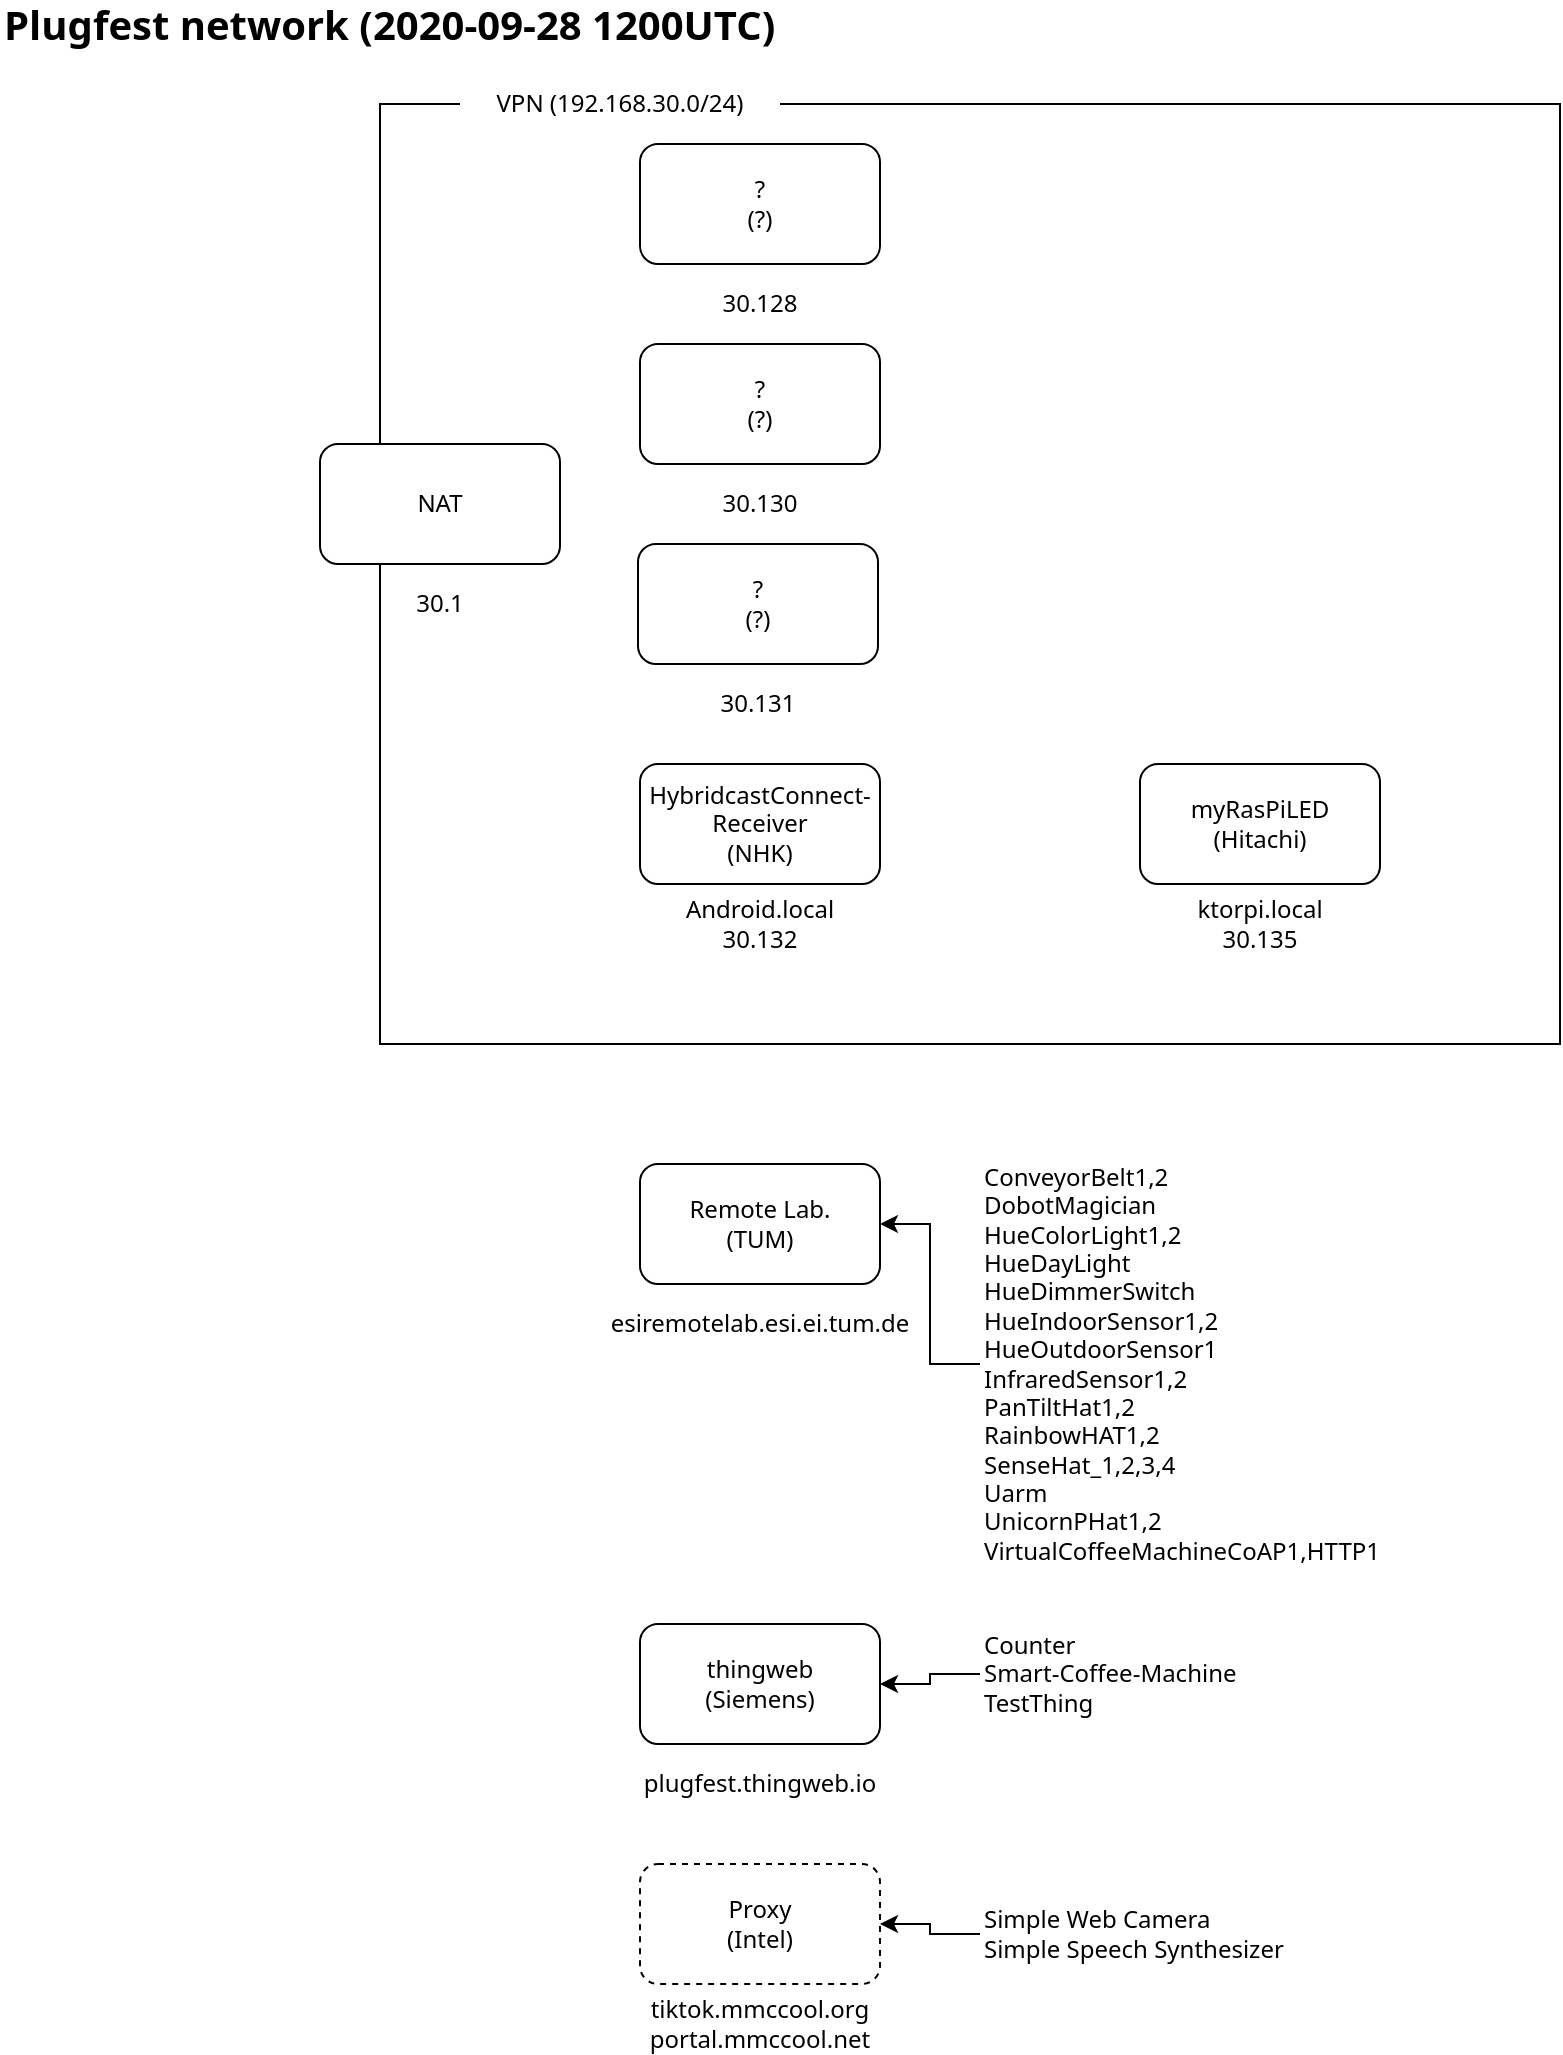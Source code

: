 <mxfile version="13.7.5" type="github">
  <diagram id="u5zMc34dIf03BYUIIh_0" name="Page-1">
    <mxGraphModel dx="945" dy="1152" grid="1" gridSize="10" guides="1" tooltips="1" connect="1" arrows="1" fold="1" page="1" pageScale="1" pageWidth="850" pageHeight="1100" math="0" shadow="0">
      <root>
        <mxCell id="0" />
        <mxCell id="1" parent="0" />
        <mxCell id="Yr2aDynTFDVX90KfaygX-19" value="" style="rounded=0;whiteSpace=wrap;html=1;align=center;fontFamily=Noto Sans;fontSource=https%3A%2F%2Ffonts.googleapis.com%2Fcss%3Ffamily%3DNoto%2BSans;" parent="1" vertex="1">
          <mxGeometry x="200" y="60" width="590" height="470" as="geometry" />
        </mxCell>
        <mxCell id="Yr2aDynTFDVX90KfaygX-9" value="" style="group;fontFamily=Noto Sans;fontSource=https%3A%2F%2Ffonts.googleapis.com%2Fcss%3Ffamily%3DNoto%2BSans;" parent="1" vertex="1" connectable="0">
          <mxGeometry x="580" y="390" width="120" height="90" as="geometry" />
        </mxCell>
        <mxCell id="Yr2aDynTFDVX90KfaygX-3" value="myRasPiLED&lt;br&gt;(Hitachi)" style="rounded=1;whiteSpace=wrap;html=1;fontFamily=Noto Sans;fontSource=https%3A%2F%2Ffonts.googleapis.com%2Fcss%3Ffamily%3DNoto%2BSans;" parent="Yr2aDynTFDVX90KfaygX-9" vertex="1">
          <mxGeometry width="120" height="60" as="geometry" />
        </mxCell>
        <mxCell id="Yr2aDynTFDVX90KfaygX-4" value="ktorpi.local&lt;br&gt;30.135" style="text;html=1;strokeColor=none;fillColor=none;align=center;verticalAlign=middle;whiteSpace=wrap;rounded=0;fontFamily=Noto Sans;fontSource=https%3A%2F%2Ffonts.googleapis.com%2Fcss%3Ffamily%3DNoto%2BSans;" parent="Yr2aDynTFDVX90KfaygX-9" vertex="1">
          <mxGeometry x="40" y="70" width="40" height="20" as="geometry" />
        </mxCell>
        <mxCell id="Yr2aDynTFDVX90KfaygX-10" value="" style="group;fontFamily=Noto Sans;fontSource=https%3A%2F%2Ffonts.googleapis.com%2Fcss%3Ffamily%3DNoto%2BSans;" parent="1" vertex="1" connectable="0">
          <mxGeometry x="330" y="180" width="120" height="90" as="geometry" />
        </mxCell>
        <mxCell id="Yr2aDynTFDVX90KfaygX-7" value="?&lt;br&gt;(?)" style="rounded=1;whiteSpace=wrap;html=1;fontFamily=Noto Sans;fontSource=https%3A%2F%2Ffonts.googleapis.com%2Fcss%3Ffamily%3DNoto%2BSans;" parent="Yr2aDynTFDVX90KfaygX-10" vertex="1">
          <mxGeometry width="120" height="60" as="geometry" />
        </mxCell>
        <mxCell id="Yr2aDynTFDVX90KfaygX-8" value="30.130" style="text;html=1;strokeColor=none;fillColor=none;align=center;verticalAlign=middle;whiteSpace=wrap;rounded=0;fontFamily=Noto Sans;fontSource=https%3A%2F%2Ffonts.googleapis.com%2Fcss%3Ffamily%3DNoto%2BSans;" parent="Yr2aDynTFDVX90KfaygX-10" vertex="1">
          <mxGeometry x="40" y="70" width="40" height="20" as="geometry" />
        </mxCell>
        <mxCell id="Yr2aDynTFDVX90KfaygX-11" value="" style="group;fontFamily=Noto Sans;fontSource=https%3A%2F%2Ffonts.googleapis.com%2Fcss%3Ffamily%3DNoto%2BSans;" parent="1" vertex="1" connectable="0">
          <mxGeometry x="330" y="80" width="120" height="90" as="geometry" />
        </mxCell>
        <mxCell id="Yr2aDynTFDVX90KfaygX-5" value="?&lt;br&gt;(?)" style="rounded=1;whiteSpace=wrap;html=1;fontFamily=Noto Sans;fontSource=https%3A%2F%2Ffonts.googleapis.com%2Fcss%3Ffamily%3DNoto%2BSans;" parent="Yr2aDynTFDVX90KfaygX-11" vertex="1">
          <mxGeometry width="120" height="60" as="geometry" />
        </mxCell>
        <mxCell id="Yr2aDynTFDVX90KfaygX-6" value="30.128" style="text;html=1;strokeColor=none;fillColor=none;align=center;verticalAlign=middle;whiteSpace=wrap;rounded=0;fontFamily=Noto Sans;fontSource=https%3A%2F%2Ffonts.googleapis.com%2Fcss%3Ffamily%3DNoto%2BSans;" parent="Yr2aDynTFDVX90KfaygX-11" vertex="1">
          <mxGeometry x="40" y="70" width="40" height="20" as="geometry" />
        </mxCell>
        <mxCell id="Yr2aDynTFDVX90KfaygX-16" value="" style="group;fontFamily=Noto Sans;fontSource=https%3A%2F%2Ffonts.googleapis.com%2Fcss%3Ffamily%3DNoto%2BSans;" parent="1" vertex="1" connectable="0">
          <mxGeometry x="170" y="230" width="120" height="90" as="geometry" />
        </mxCell>
        <mxCell id="Yr2aDynTFDVX90KfaygX-17" value="NAT" style="rounded=1;whiteSpace=wrap;html=1;fontFamily=Noto Sans;fontSource=https%3A%2F%2Ffonts.googleapis.com%2Fcss%3Ffamily%3DNoto%2BSans;" parent="Yr2aDynTFDVX90KfaygX-16" vertex="1">
          <mxGeometry width="120" height="60" as="geometry" />
        </mxCell>
        <mxCell id="Yr2aDynTFDVX90KfaygX-18" value="30.1" style="text;html=1;strokeColor=none;fillColor=none;align=center;verticalAlign=middle;whiteSpace=wrap;rounded=0;fontFamily=Noto Sans;fontSource=https%3A%2F%2Ffonts.googleapis.com%2Fcss%3Ffamily%3DNoto%2BSans;" parent="Yr2aDynTFDVX90KfaygX-16" vertex="1">
          <mxGeometry x="40" y="70" width="40" height="20" as="geometry" />
        </mxCell>
        <mxCell id="Yr2aDynTFDVX90KfaygX-20" value="VPN (192.168.30.0/24)" style="text;html=1;align=center;verticalAlign=middle;whiteSpace=wrap;rounded=0;fillColor=#FFFFFF;fontFamily=Noto Sans;fontSource=https%3A%2F%2Ffonts.googleapis.com%2Fcss%3Ffamily%3DNoto%2BSans;" parent="1" vertex="1">
          <mxGeometry x="240" y="50" width="160" height="20" as="geometry" />
        </mxCell>
        <mxCell id="Yr2aDynTFDVX90KfaygX-21" value="" style="group;fontFamily=Noto Sans;fontSource=https%3A%2F%2Ffonts.googleapis.com%2Fcss%3Ffamily%3DNoto%2BSans;" parent="1" vertex="1" connectable="0">
          <mxGeometry x="330" y="590" width="120" height="90" as="geometry" />
        </mxCell>
        <mxCell id="Yr2aDynTFDVX90KfaygX-22" value="Remote Lab.&lt;br&gt;(TUM)" style="rounded=1;whiteSpace=wrap;html=1;fontFamily=Noto Sans;fontSource=https%3A%2F%2Ffonts.googleapis.com%2Fcss%3Ffamily%3DNoto%2BSans;" parent="Yr2aDynTFDVX90KfaygX-21" vertex="1">
          <mxGeometry width="120" height="60" as="geometry" />
        </mxCell>
        <mxCell id="Yr2aDynTFDVX90KfaygX-23" value="esiremotelab.esi.ei.tum.de" style="text;html=1;strokeColor=none;fillColor=none;align=center;verticalAlign=middle;whiteSpace=wrap;rounded=0;fontFamily=Noto Sans;fontSource=https%3A%2F%2Ffonts.googleapis.com%2Fcss%3Ffamily%3DNoto%2BSans;" parent="Yr2aDynTFDVX90KfaygX-21" vertex="1">
          <mxGeometry x="40" y="70" width="40" height="20" as="geometry" />
        </mxCell>
        <mxCell id="Yr2aDynTFDVX90KfaygX-30" style="edgeStyle=orthogonalEdgeStyle;rounded=0;orthogonalLoop=1;jettySize=auto;html=1;exitX=0;exitY=0.5;exitDx=0;exitDy=0;entryX=1;entryY=0.5;entryDx=0;entryDy=0;fontFamily=Noto Sans;fontSource=https%3A%2F%2Ffonts.googleapis.com%2Fcss%3Ffamily%3DNoto%2BSans;" parent="1" source="Yr2aDynTFDVX90KfaygX-24" target="Yr2aDynTFDVX90KfaygX-22" edge="1">
          <mxGeometry relative="1" as="geometry" />
        </mxCell>
        <mxCell id="Yr2aDynTFDVX90KfaygX-24" value="ConveyorBelt1,2&lt;br&gt;DobotMagician&lt;br&gt;HueColorLight1,2&lt;br&gt;HueDayLight&lt;br&gt;HueDimmerSwitch&lt;br&gt;HueIndoorSensor1,2&lt;br&gt;HueOutdoorSensor1&lt;br&gt;InfraredSensor1,2&lt;br&gt;PanTiltHat1,2&lt;br&gt;RainbowHAT1,2&lt;br&gt;SenseHat_1,2,3,4&lt;br&gt;Uarm&lt;br&gt;UnicornPHat1,2&lt;br&gt;VirtualCoffeeMachineCoAP1,HTTP1&lt;br&gt;" style="text;html=1;strokeColor=none;fillColor=none;align=left;verticalAlign=middle;whiteSpace=wrap;rounded=0;fontFamily=Noto Sans;fontSource=https%3A%2F%2Ffonts.googleapis.com%2Fcss%3Ffamily%3DNoto%2BSans;" parent="1" vertex="1">
          <mxGeometry x="500" y="590" width="200" height="200" as="geometry" />
        </mxCell>
        <mxCell id="Yr2aDynTFDVX90KfaygX-25" value="" style="group;fontFamily=Noto Sans;fontSource=https%3A%2F%2Ffonts.googleapis.com%2Fcss%3Ffamily%3DNoto%2BSans;" parent="1" vertex="1" connectable="0">
          <mxGeometry x="330" y="820" width="120" height="90" as="geometry" />
        </mxCell>
        <mxCell id="Yr2aDynTFDVX90KfaygX-26" value="thingweb&lt;br&gt;(Siemens)" style="rounded=1;whiteSpace=wrap;html=1;fontFamily=Noto Sans;fontSource=https%3A%2F%2Ffonts.googleapis.com%2Fcss%3Ffamily%3DNoto%2BSans;" parent="Yr2aDynTFDVX90KfaygX-25" vertex="1">
          <mxGeometry width="120" height="60" as="geometry" />
        </mxCell>
        <mxCell id="Yr2aDynTFDVX90KfaygX-27" value="plugfest.thingweb.io" style="text;html=1;strokeColor=none;fillColor=none;align=center;verticalAlign=middle;whiteSpace=wrap;rounded=0;fontFamily=Noto Sans;fontSource=https%3A%2F%2Ffonts.googleapis.com%2Fcss%3Ffamily%3DNoto%2BSans;" parent="Yr2aDynTFDVX90KfaygX-25" vertex="1">
          <mxGeometry x="40" y="70" width="40" height="20" as="geometry" />
        </mxCell>
        <mxCell id="Yr2aDynTFDVX90KfaygX-33" style="edgeStyle=orthogonalEdgeStyle;rounded=0;orthogonalLoop=1;jettySize=auto;html=1;exitX=0;exitY=0.5;exitDx=0;exitDy=0;entryX=1;entryY=0.5;entryDx=0;entryDy=0;fontFamily=Noto Sans;fontSource=https%3A%2F%2Ffonts.googleapis.com%2Fcss%3Ffamily%3DNoto%2BSans;" parent="1" source="Yr2aDynTFDVX90KfaygX-28" target="Yr2aDynTFDVX90KfaygX-26" edge="1">
          <mxGeometry relative="1" as="geometry" />
        </mxCell>
        <mxCell id="Yr2aDynTFDVX90KfaygX-28" value="Counter&lt;br&gt;Smart-Coffee-Machine&lt;br&gt;TestThing" style="text;html=1;strokeColor=none;fillColor=none;align=left;verticalAlign=middle;whiteSpace=wrap;rounded=0;fontFamily=Noto Sans;fontSource=https%3A%2F%2Ffonts.googleapis.com%2Fcss%3Ffamily%3DNoto%2BSans;" parent="1" vertex="1">
          <mxGeometry x="500" y="820" width="210" height="50" as="geometry" />
        </mxCell>
        <mxCell id="Yr2aDynTFDVX90KfaygX-35" value="Plugfest network (2020-09-28 1200UTC)" style="text;html=1;strokeColor=none;fillColor=none;align=left;verticalAlign=middle;whiteSpace=wrap;rounded=0;fontFamily=Noto Sans;fontSource=https%3A%2F%2Ffonts.googleapis.com%2Fcss%3Ffamily%3DNoto%2BSans;fontStyle=1;fontSize=20;" parent="1" vertex="1">
          <mxGeometry x="10" y="10" width="450" height="20" as="geometry" />
        </mxCell>
        <mxCell id="Wgf2KxVO73DfJVwTnlXT-1" value="" style="group;fontFamily=Noto Sans;fontSource=https%3A%2F%2Ffonts.googleapis.com%2Fcss%3Ffamily%3DNoto%2BSans;" vertex="1" connectable="0" parent="1">
          <mxGeometry x="329" y="280" width="120" height="90" as="geometry" />
        </mxCell>
        <mxCell id="Wgf2KxVO73DfJVwTnlXT-2" value="?&lt;br&gt;(?)" style="rounded=1;whiteSpace=wrap;html=1;fontFamily=Noto Sans;fontSource=https%3A%2F%2Ffonts.googleapis.com%2Fcss%3Ffamily%3DNoto%2BSans;" vertex="1" parent="Wgf2KxVO73DfJVwTnlXT-1">
          <mxGeometry width="120" height="60" as="geometry" />
        </mxCell>
        <mxCell id="Wgf2KxVO73DfJVwTnlXT-3" value="30.131" style="text;html=1;strokeColor=none;fillColor=none;align=center;verticalAlign=middle;whiteSpace=wrap;rounded=0;fontFamily=Noto Sans;fontSource=https%3A%2F%2Ffonts.googleapis.com%2Fcss%3Ffamily%3DNoto%2BSans;" vertex="1" parent="Wgf2KxVO73DfJVwTnlXT-1">
          <mxGeometry x="40" y="70" width="40" height="20" as="geometry" />
        </mxCell>
        <mxCell id="Wgf2KxVO73DfJVwTnlXT-4" value="" style="group;fontFamily=Noto Sans;fontSource=https%3A%2F%2Ffonts.googleapis.com%2Fcss%3Ffamily%3DNoto%2BSans;" vertex="1" connectable="0" parent="1">
          <mxGeometry x="330" y="390" width="120" height="90" as="geometry" />
        </mxCell>
        <mxCell id="Wgf2KxVO73DfJVwTnlXT-5" value="HybridcastConnect-&lt;br&gt;Receiver&lt;br&gt;(NHK)" style="rounded=1;whiteSpace=wrap;html=1;fontFamily=Noto Sans;fontSource=https%3A%2F%2Ffonts.googleapis.com%2Fcss%3Ffamily%3DNoto%2BSans;" vertex="1" parent="Wgf2KxVO73DfJVwTnlXT-4">
          <mxGeometry width="120" height="60" as="geometry" />
        </mxCell>
        <mxCell id="Wgf2KxVO73DfJVwTnlXT-6" value="Android.local&lt;br&gt;30.132" style="text;html=1;strokeColor=none;fillColor=none;align=center;verticalAlign=middle;whiteSpace=wrap;rounded=0;fontFamily=Noto Sans;fontSource=https%3A%2F%2Ffonts.googleapis.com%2Fcss%3Ffamily%3DNoto%2BSans;" vertex="1" parent="Wgf2KxVO73DfJVwTnlXT-4">
          <mxGeometry x="40" y="70" width="40" height="20" as="geometry" />
        </mxCell>
        <mxCell id="Wgf2KxVO73DfJVwTnlXT-8" value="" style="group;fontFamily=Noto Sans;fontSource=https%3A%2F%2Ffonts.googleapis.com%2Fcss%3Ffamily%3DNoto%2BSans;" vertex="1" connectable="0" parent="1">
          <mxGeometry x="330" y="940" width="120" height="90" as="geometry" />
        </mxCell>
        <mxCell id="Wgf2KxVO73DfJVwTnlXT-9" value="Proxy&lt;br&gt;(Intel)" style="rounded=1;whiteSpace=wrap;html=1;fontFamily=Noto Sans;fontSource=https%3A%2F%2Ffonts.googleapis.com%2Fcss%3Ffamily%3DNoto%2BSans;dashed=1;" vertex="1" parent="Wgf2KxVO73DfJVwTnlXT-8">
          <mxGeometry width="120" height="60" as="geometry" />
        </mxCell>
        <mxCell id="Wgf2KxVO73DfJVwTnlXT-10" value="tiktok.mmccool.org&lt;br&gt;portal.mmccool.net" style="text;html=1;strokeColor=none;fillColor=none;align=center;verticalAlign=middle;whiteSpace=wrap;rounded=0;fontFamily=Noto Sans;fontSource=https%3A%2F%2Ffonts.googleapis.com%2Fcss%3Ffamily%3DNoto%2BSans;" vertex="1" parent="Wgf2KxVO73DfJVwTnlXT-8">
          <mxGeometry x="40" y="70" width="40" height="20" as="geometry" />
        </mxCell>
        <mxCell id="Wgf2KxVO73DfJVwTnlXT-13" style="edgeStyle=orthogonalEdgeStyle;rounded=0;orthogonalLoop=1;jettySize=auto;html=1;exitX=0;exitY=0.5;exitDx=0;exitDy=0;entryX=1;entryY=0.5;entryDx=0;entryDy=0;" edge="1" parent="1" source="Wgf2KxVO73DfJVwTnlXT-11" target="Wgf2KxVO73DfJVwTnlXT-9">
          <mxGeometry relative="1" as="geometry" />
        </mxCell>
        <mxCell id="Wgf2KxVO73DfJVwTnlXT-11" value="Simple Web Camera&lt;br&gt;Simple Speech Synthesizer" style="text;html=1;strokeColor=none;fillColor=none;align=left;verticalAlign=middle;whiteSpace=wrap;rounded=0;fontFamily=Noto Sans;fontSource=https%3A%2F%2Ffonts.googleapis.com%2Fcss%3Ffamily%3DNoto%2BSans;" vertex="1" parent="1">
          <mxGeometry x="500" y="950" width="210" height="50" as="geometry" />
        </mxCell>
      </root>
    </mxGraphModel>
  </diagram>
</mxfile>
